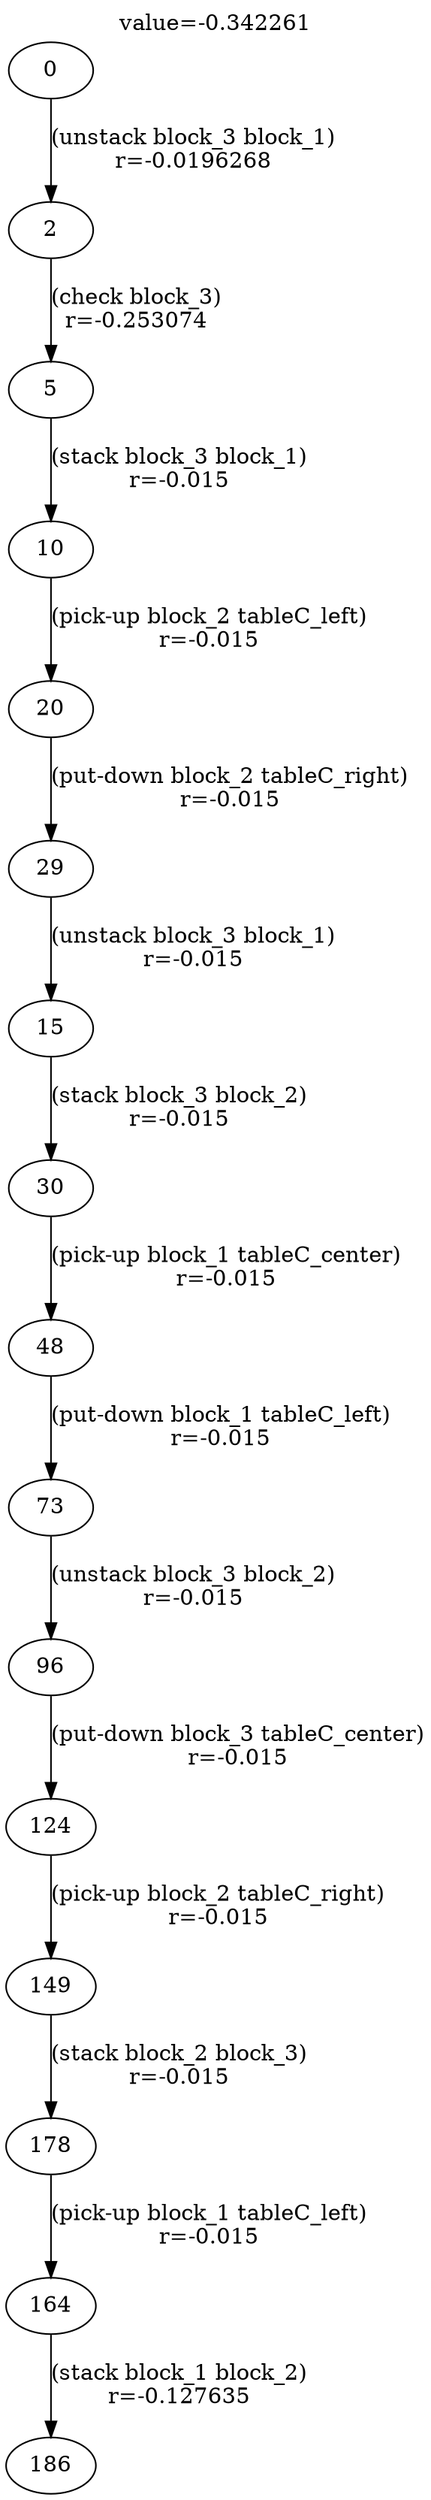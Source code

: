 digraph g{
label="value=-0.342261"
labelloc=top
0->2 [ label="(unstack block_3 block_1)
r=-0.0196268" ];
2->5 [ label="(check block_3)
r=-0.253074" ];
5->10 [ label="(stack block_3 block_1)
r=-0.015" ];
10->20 [ label="(pick-up block_2 tableC_left)
r=-0.015" ];
20->29 [ label="(put-down block_2 tableC_right)
r=-0.015" ];
29->15 [ label="(unstack block_3 block_1)
r=-0.015" ];
15->30 [ label="(stack block_3 block_2)
r=-0.015" ];
30->48 [ label="(pick-up block_1 tableC_center)
r=-0.015" ];
48->73 [ label="(put-down block_1 tableC_left)
r=-0.015" ];
73->96 [ label="(unstack block_3 block_2)
r=-0.015" ];
96->124 [ label="(put-down block_3 tableC_center)
r=-0.015" ];
124->149 [ label="(pick-up block_2 tableC_right)
r=-0.015" ];
149->178 [ label="(stack block_2 block_3)
r=-0.015" ];
178->164 [ label="(pick-up block_1 tableC_left)
r=-0.015" ];
164->186 [ label="(stack block_1 block_2)
r=-0.127635" ];
}
